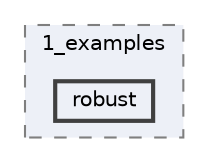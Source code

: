 digraph "pages/1_examples/robust"
{
 // LATEX_PDF_SIZE
  bgcolor="transparent";
  edge [fontname=Helvetica,fontsize=10,labelfontname=Helvetica,labelfontsize=10];
  node [fontname=Helvetica,fontsize=10,shape=box,height=0.2,width=0.4];
  compound=true
  subgraph clusterdir_81aabb6862fcc31f02d088dbcde4cd8f {
    graph [ bgcolor="#edf0f7", pencolor="grey50", label="1_examples", fontname=Helvetica,fontsize=10 style="filled,dashed", URL="dir_81aabb6862fcc31f02d088dbcde4cd8f.html",tooltip=""]
  dir_4eec87421a35756ab0f7b6cd0f548625 [label="robust", fillcolor="#edf0f7", color="grey25", style="filled,bold", URL="dir_4eec87421a35756ab0f7b6cd0f548625.html",tooltip=""];
  }
}
